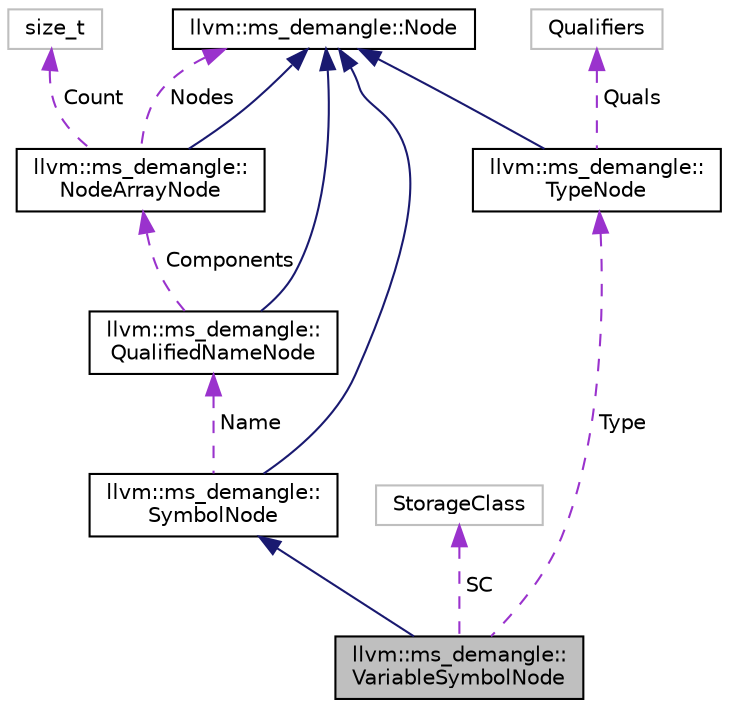 digraph "llvm::ms_demangle::VariableSymbolNode"
{
 // LATEX_PDF_SIZE
  bgcolor="transparent";
  edge [fontname="Helvetica",fontsize="10",labelfontname="Helvetica",labelfontsize="10"];
  node [fontname="Helvetica",fontsize="10",shape=record];
  Node1 [label="llvm::ms_demangle::\lVariableSymbolNode",height=0.2,width=0.4,color="black", fillcolor="grey75", style="filled", fontcolor="black",tooltip=" "];
  Node2 -> Node1 [dir="back",color="midnightblue",fontsize="10",style="solid",fontname="Helvetica"];
  Node2 [label="llvm::ms_demangle::\lSymbolNode",height=0.2,width=0.4,color="black",URL="$structllvm_1_1ms__demangle_1_1SymbolNode.html",tooltip=" "];
  Node3 -> Node2 [dir="back",color="midnightblue",fontsize="10",style="solid",fontname="Helvetica"];
  Node3 [label="llvm::ms_demangle::Node",height=0.2,width=0.4,color="black",URL="$structllvm_1_1ms__demangle_1_1Node.html",tooltip=" "];
  Node4 -> Node2 [dir="back",color="darkorchid3",fontsize="10",style="dashed",label=" Name" ,fontname="Helvetica"];
  Node4 [label="llvm::ms_demangle::\lQualifiedNameNode",height=0.2,width=0.4,color="black",URL="$structllvm_1_1ms__demangle_1_1QualifiedNameNode.html",tooltip=" "];
  Node3 -> Node4 [dir="back",color="midnightblue",fontsize="10",style="solid",fontname="Helvetica"];
  Node5 -> Node4 [dir="back",color="darkorchid3",fontsize="10",style="dashed",label=" Components" ,fontname="Helvetica"];
  Node5 [label="llvm::ms_demangle::\lNodeArrayNode",height=0.2,width=0.4,color="black",URL="$structllvm_1_1ms__demangle_1_1NodeArrayNode.html",tooltip=" "];
  Node3 -> Node5 [dir="back",color="midnightblue",fontsize="10",style="solid",fontname="Helvetica"];
  Node3 -> Node5 [dir="back",color="darkorchid3",fontsize="10",style="dashed",label=" Nodes" ,fontname="Helvetica"];
  Node6 -> Node5 [dir="back",color="darkorchid3",fontsize="10",style="dashed",label=" Count" ,fontname="Helvetica"];
  Node6 [label="size_t",height=0.2,width=0.4,color="grey75",tooltip=" "];
  Node7 -> Node1 [dir="back",color="darkorchid3",fontsize="10",style="dashed",label=" SC" ,fontname="Helvetica"];
  Node7 [label="StorageClass",height=0.2,width=0.4,color="grey75",tooltip=" "];
  Node8 -> Node1 [dir="back",color="darkorchid3",fontsize="10",style="dashed",label=" Type" ,fontname="Helvetica"];
  Node8 [label="llvm::ms_demangle::\lTypeNode",height=0.2,width=0.4,color="black",URL="$structllvm_1_1ms__demangle_1_1TypeNode.html",tooltip=" "];
  Node3 -> Node8 [dir="back",color="midnightblue",fontsize="10",style="solid",fontname="Helvetica"];
  Node9 -> Node8 [dir="back",color="darkorchid3",fontsize="10",style="dashed",label=" Quals" ,fontname="Helvetica"];
  Node9 [label="Qualifiers",height=0.2,width=0.4,color="grey75",tooltip=" "];
}
